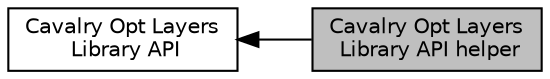digraph "Cavalry Opt Layers Library API helper"
{
  bgcolor="transparent";
  edge [fontname="Helvetica",fontsize="10",labelfontname="Helvetica",labelfontsize="10"];
  node [fontname="Helvetica",fontsize="10",shape=box];
  rankdir=LR;
  Node2 [label="Cavalry Opt Layers\l Library API",height=0.2,width=0.4,color="black",URL="$d4/db4/group__cavalry__opt__layers-api.html",tooltip="cavalry_opt_layers Library API, in file opt_layers.hpp"];
  Node1 [label="Cavalry Opt Layers\l Library API helper",height=0.2,width=0.4,color="black", fillcolor="grey75", style="filled", fontcolor="black",tooltip="cavalry_opt_layers Helper, in file opt_layers.hpp"];
  Node2->Node1 [shape=plaintext, dir="back", style="solid"];
}
